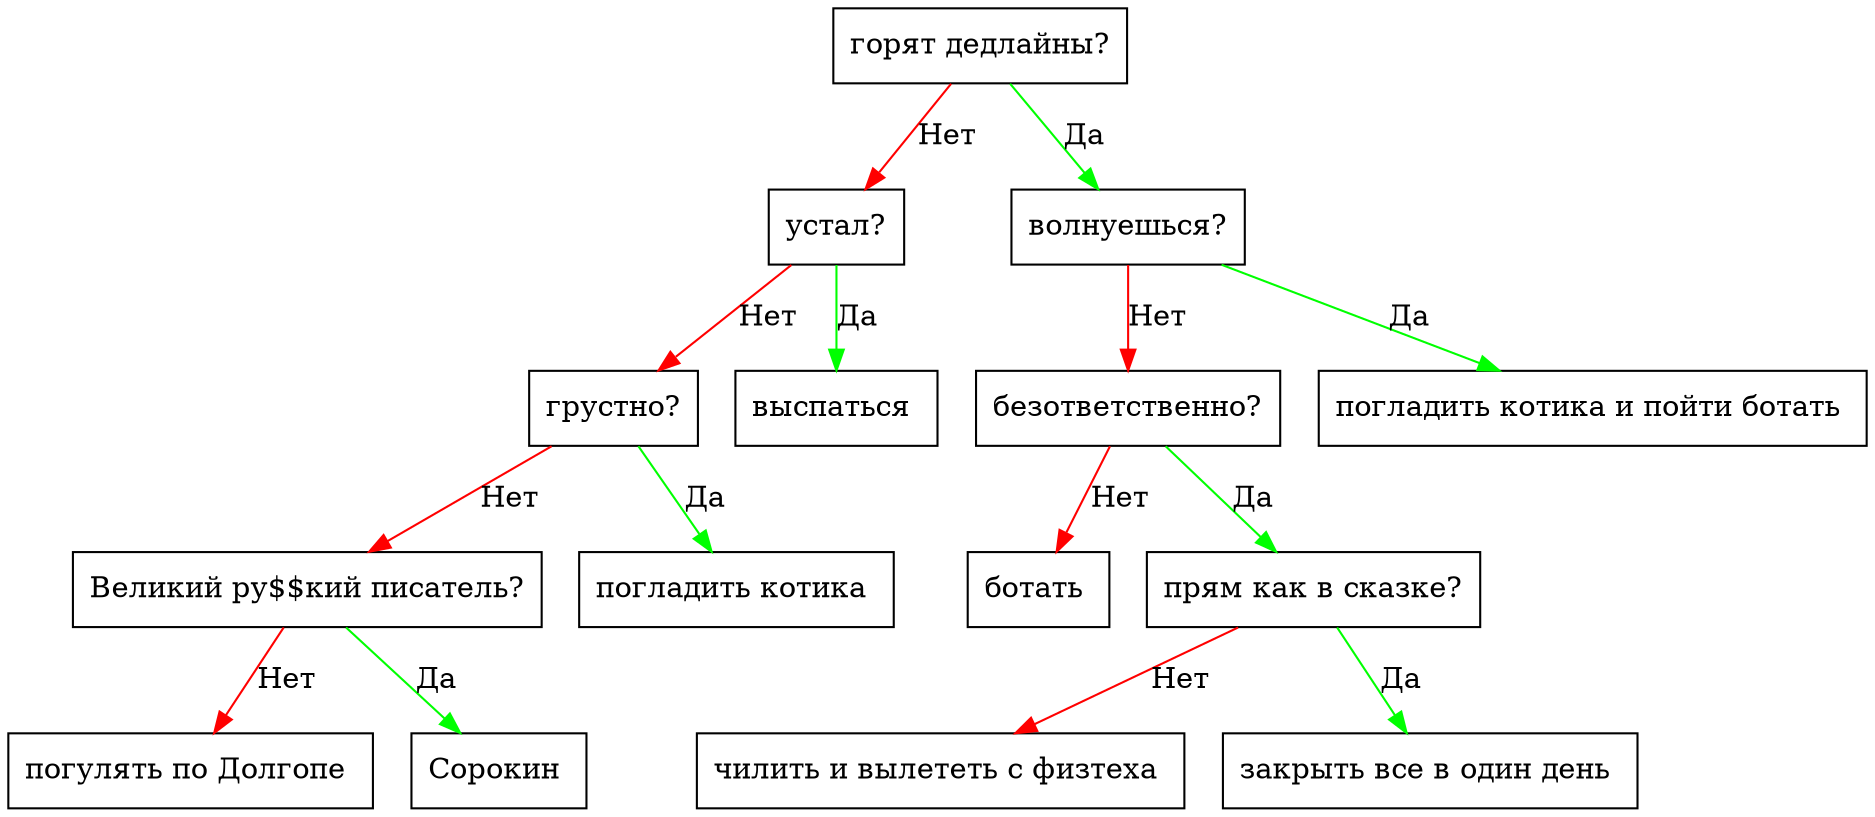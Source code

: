 digraph {
node0x55c5244d1c60 [label="горят дедлайны?", shape=box];
node0x55c5244d1c90 [label="устал?", shape=box];
node0x55c5244d1de0 [label="волнуешься?", shape=box];
node0x55c5244d1c60 -> node0x55c5244d1c90 [color="red", label="Нет"];
node0x55c5244d1c60 -> node0x55c5244d1de0 [color="green", label="Да"];
node0x55c5244d1e10 [label="безответственно?", shape=box];
node0x55c5244d1f00 [label="погладить котика и пойти ботать ", shape=box];
node0x55c5244d1de0 -> node0x55c5244d1e10 [color="red", label="Нет"];
node0x55c5244d1de0 -> node0x55c5244d1f00 [color="green", label="Да"];
node0x55c5244d1e40 [label="ботать ", shape=box];
node0x55c5244d1e70 [label="прям как в сказке?", shape=box];
node0x55c5244d1e10 -> node0x55c5244d1e40 [color="red", label="Нет"];
node0x55c5244d1e10 -> node0x55c5244d1e70 [color="green", label="Да"];
node0x55c5244d1ea0 [label="чилить и вылететь с физтеха ", shape=box];
node0x55c5244d1ed0 [label="закрыть все в один день ", shape=box];
node0x55c5244d1e70 -> node0x55c5244d1ea0 [color="red", label="Нет"];
node0x55c5244d1e70 -> node0x55c5244d1ed0 [color="green", label="Да"];
node0x55c5244d1cc0 [label="грустно?", shape=box];
node0x55c5244d1db0 [label="выспаться ", shape=box];
node0x55c5244d1c90 -> node0x55c5244d1cc0 [color="red", label="Нет"];
node0x55c5244d1c90 -> node0x55c5244d1db0 [color="green", label="Да"];
node0x55c5244d1cf0 [label="Великий ру$$кий писатель?", shape=box];
node0x55c5244d1d80 [label="погладить котика ", shape=box];
node0x55c5244d1cc0 -> node0x55c5244d1cf0 [color="red", label="Нет"];
node0x55c5244d1cc0 -> node0x55c5244d1d80 [color="green", label="Да"];
node0x55c5244d1d20 [label="погулять по Долгопе ", shape=box];
node0x55c5244d1d50 [label="Сорокин ", shape=box];
node0x55c5244d1cf0 -> node0x55c5244d1d20 [color="red", label="Нет"];
node0x55c5244d1cf0 -> node0x55c5244d1d50 [color="green", label="Да"];
}

